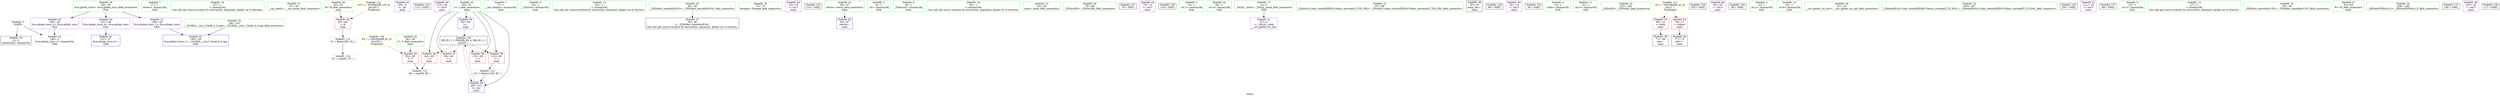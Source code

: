 digraph "SVFG" {
	label="SVFG";

	Node0x55892af66880 [shape=record,color=grey,label="{NodeID: 0\nNullPtr}"];
	Node0x55892af66880 -> Node0x55892af784e0[style=solid];
	Node0x55892af66880 -> Node0x55892af7ac40[style=solid];
	Node0x55892af752d0 [shape=record,color=green,label="{NodeID: 7\n17\<--1\nstdout\<--dummyObj\nGlob }"];
	Node0x55892af76fd0 [shape=record,color=green,label="{NodeID: 14\n67\<--1\n\<--dummyObj\nCan only get source location for instruction, argument, global var or function.}"];
	Node0x55892af776d0 [shape=record,color=green,label="{NodeID: 21\n41\<--42\n__cxa_atexit\<--__cxa_atexit_field_insensitive\n}"];
	Node0x55892af77d10 [shape=record,color=green,label="{NodeID: 28\n64\<--65\nB\<--B_field_insensitive\nmain\n}"];
	Node0x55892af77d10 -> Node0x55892af7a970[style=solid];
	Node0x55892af783e0 [shape=record,color=green,label="{NodeID: 35\n28\<--143\n_GLOBAL__sub_I_Vintik_0_0.cpp\<--_GLOBAL__sub_I_Vintik_0_0.cpp_field_insensitive\n}"];
	Node0x55892af783e0 -> Node0x55892af7ab40[style=solid];
	Node0x55892af78a20 [shape=record,color=purple,label="{NodeID: 42\n69\<--8\n\<--.str\nmain\n}"];
	Node0x55892af849d0 [shape=record,color=black,label="{NodeID: 132\n112 = PHI()\n}"];
	Node0x55892af79ff0 [shape=record,color=purple,label="{NodeID: 49\n115\<--24\n\<--.str.6\nmain\n}"];
	Node0x55892af7a630 [shape=record,color=red,label="{NodeID: 56\n84\<--60\n\<--t\nmain\n}"];
	Node0x55892af7a630 -> Node0x55892af7ddc0[style=solid];
	Node0x55892af7ac40 [shape=record,color=blue, style = dotted,label="{NodeID: 63\n149\<--3\nllvm.global_ctors_2\<--dummyVal\nGlob }"];
	Node0x55892af758b0 [shape=record,color=green,label="{NodeID: 1\n7\<--1\n__dso_handle\<--dummyObj\nGlob }"];
	Node0x55892af75360 [shape=record,color=green,label="{NodeID: 8\n18\<--1\n_ZSt3cin\<--dummyObj\nGlob }"];
	Node0x55892af770d0 [shape=record,color=green,label="{NodeID: 15\n82\<--1\n\<--dummyObj\nCan only get source location for instruction, argument, global var or function.}"];
	Node0x55892af777d0 [shape=record,color=green,label="{NodeID: 22\n40\<--46\n_ZNSt8ios_base4InitD1Ev\<--_ZNSt8ios_base4InitD1Ev_field_insensitive\n}"];
	Node0x55892af777d0 -> Node0x55892af785e0[style=solid];
	Node0x55892af7d980 [shape=record,color=grey,label="{NodeID: 112\n121 = Binary(120, 82, )\n}"];
	Node0x55892af7d980 -> Node0x55892af7aee0[style=solid];
	Node0x55892af77de0 [shape=record,color=green,label="{NodeID: 29\n72\<--73\nfreopen\<--freopen_field_insensitive\n}"];
	Node0x55892af816c0 [shape=record,color=yellow,style=double,label="{NodeID: 119\n6V_1 = ENCHI(MR_6V_0)\npts\{59 \}\nFun[main]}"];
	Node0x55892af816c0 -> Node0x55892af7a560[style=dashed];
	Node0x55892af784e0 [shape=record,color=black,label="{NodeID: 36\n2\<--3\ndummyVal\<--dummyVal\n}"];
	Node0x55892af78af0 [shape=record,color=purple,label="{NodeID: 43\n70\<--10\n\<--.str.1\nmain\n}"];
	Node0x55892af855f0 [shape=record,color=black,label="{NodeID: 133\n114 = PHI()\n}"];
	Node0x55892af7a0c0 [shape=record,color=purple,label="{NodeID: 50\n147\<--26\nllvm.global_ctors_0\<--llvm.global_ctors\nGlob }"];
	Node0x55892af7a0c0 -> Node0x55892af7aa40[style=solid];
	Node0x55892af7a700 [shape=record,color=red,label="{NodeID: 57\n99\<--60\n\<--t\nmain\n}"];
	Node0x55892af7ad40 [shape=record,color=blue,label="{NodeID: 64\n56\<--67\nretval\<--\nmain\n}"];
	Node0x55892af75940 [shape=record,color=green,label="{NodeID: 2\n8\<--1\n.str\<--dummyObj\nGlob }"];
	Node0x55892af75430 [shape=record,color=green,label="{NodeID: 9\n19\<--1\n_ZSt4cout\<--dummyObj\nGlob }"];
	Node0x55892af771d0 [shape=record,color=green,label="{NodeID: 16\n92\<--1\n\<--dummyObj\nCan only get source location for instruction, argument, global var or function.}"];
	Node0x55892af778d0 [shape=record,color=green,label="{NodeID: 23\n53\<--54\nmain\<--main_field_insensitive\n}"];
	Node0x55892af7dac0 [shape=record,color=grey,label="{NodeID: 113\n91 = Binary(90, 92, )\n}"];
	Node0x55892af7dac0 -> Node0x55892af7dc40[style=solid];
	Node0x55892af77ee0 [shape=record,color=green,label="{NodeID: 30\n79\<--80\n_ZNSirsERi\<--_ZNSirsERi_field_insensitive\n}"];
	Node0x55892af785e0 [shape=record,color=black,label="{NodeID: 37\n39\<--40\n\<--_ZNSt8ios_base4InitD1Ev\nCan only get source location for instruction, argument, global var or function.}"];
	Node0x55892adf5650 [shape=record,color=black,label="{NodeID: 127\n78 = PHI()\n}"];
	Node0x55892af78bc0 [shape=record,color=purple,label="{NodeID: 44\n75\<--13\n\<--.str.2\nmain\n}"];
	Node0x55892af856f0 [shape=record,color=black,label="{NodeID: 134\n116 = PHI()\n}"];
	Node0x55892af7a1c0 [shape=record,color=purple,label="{NodeID: 51\n148\<--26\nllvm.global_ctors_1\<--llvm.global_ctors\nGlob }"];
	Node0x55892af7a1c0 -> Node0x55892af7ab40[style=solid];
	Node0x55892af7a7d0 [shape=record,color=red,label="{NodeID: 58\n113\<--60\n\<--t\nmain\n}"];
	Node0x55892af7ae10 [shape=record,color=blue,label="{NodeID: 65\n60\<--82\nt\<--\nmain\n}"];
	Node0x55892af7ae10 -> Node0x55892af805c0[style=dashed];
	Node0x55892af759d0 [shape=record,color=green,label="{NodeID: 3\n10\<--1\n.str.1\<--dummyObj\nGlob }"];
	Node0x55892af76c90 [shape=record,color=green,label="{NodeID: 10\n20\<--1\n.str.4\<--dummyObj\nGlob }"];
	Node0x55892af772d0 [shape=record,color=green,label="{NodeID: 17\n4\<--6\n_ZStL8__ioinit\<--_ZStL8__ioinit_field_insensitive\nGlob }"];
	Node0x55892af772d0 -> Node0x55892af78950[style=solid];
	Node0x55892af779d0 [shape=record,color=green,label="{NodeID: 24\n56\<--57\nretval\<--retval_field_insensitive\nmain\n}"];
	Node0x55892af779d0 -> Node0x55892af7ad40[style=solid];
	Node0x55892af7dc40 [shape=record,color=grey,label="{NodeID: 114\n93 = cmp(91, 67, )\n}"];
	Node0x55892af77fe0 [shape=record,color=green,label="{NodeID: 31\n97\<--98\n_ZStlsISt11char_traitsIcEERSt13basic_ostreamIcT_ES5_PKc\<--_ZStlsISt11char_traitsIcEERSt13basic_ostreamIcT_ES5_PKc_field_insensitive\n}"];
	Node0x55892af81880 [shape=record,color=yellow,style=double,label="{NodeID: 121\n10V_1 = ENCHI(MR_10V_0)\npts\{65 \}\nFun[main]}"];
	Node0x55892af81880 -> Node0x55892af7a970[style=dashed];
	Node0x55892af786e0 [shape=record,color=black,label="{NodeID: 38\n55\<--67\nmain_ret\<--\nmain\n}"];
	Node0x55892af845a0 [shape=record,color=black,label="{NodeID: 128\n96 = PHI()\n}"];
	Node0x55892af78c90 [shape=record,color=purple,label="{NodeID: 45\n76\<--15\n\<--.str.3\nmain\n}"];
	Node0x55892af857f0 [shape=record,color=black,label="{NodeID: 135\n38 = PHI()\n}"];
	Node0x55892af7a2c0 [shape=record,color=purple,label="{NodeID: 52\n149\<--26\nllvm.global_ctors_2\<--llvm.global_ctors\nGlob }"];
	Node0x55892af7a2c0 -> Node0x55892af7ac40[style=solid];
	Node0x55892af7a8a0 [shape=record,color=red,label="{NodeID: 59\n120\<--60\n\<--t\nmain\n}"];
	Node0x55892af7a8a0 -> Node0x55892af7d980[style=solid];
	Node0x55892af7aee0 [shape=record,color=blue,label="{NodeID: 66\n60\<--121\nt\<--inc\nmain\n}"];
	Node0x55892af7aee0 -> Node0x55892af805c0[style=dashed];
	Node0x55892af66910 [shape=record,color=green,label="{NodeID: 4\n12\<--1\nstdin\<--dummyObj\nGlob }"];
	Node0x55892af76d60 [shape=record,color=green,label="{NodeID: 11\n22\<--1\n.str.5\<--dummyObj\nGlob }"];
	Node0x55892af773d0 [shape=record,color=green,label="{NodeID: 18\n26\<--30\nllvm.global_ctors\<--llvm.global_ctors_field_insensitive\nGlob }"];
	Node0x55892af773d0 -> Node0x55892af7a0c0[style=solid];
	Node0x55892af773d0 -> Node0x55892af7a1c0[style=solid];
	Node0x55892af773d0 -> Node0x55892af7a2c0[style=solid];
	Node0x55892af77aa0 [shape=record,color=green,label="{NodeID: 25\n58\<--59\nT\<--T_field_insensitive\nmain\n}"];
	Node0x55892af77aa0 -> Node0x55892af7a560[style=solid];
	Node0x55892af7ddc0 [shape=record,color=grey,label="{NodeID: 115\n86 = cmp(84, 85, )\n}"];
	Node0x55892af780e0 [shape=record,color=green,label="{NodeID: 32\n101\<--102\n_ZNSolsEi\<--_ZNSolsEi_field_insensitive\n}"];
	Node0x55892af787b0 [shape=record,color=black,label="{NodeID: 39\n71\<--68\ncall\<--\nmain\n}"];
	Node0x55892af84700 [shape=record,color=black,label="{NodeID: 129\n100 = PHI()\n}"];
	Node0x55892af78d60 [shape=record,color=purple,label="{NodeID: 46\n95\<--20\n\<--.str.4\nmain\n}"];
	Node0x55892af85e00 [shape=record,color=black,label="{NodeID: 136\n88 = PHI()\n}"];
	Node0x55892af7a3c0 [shape=record,color=red,label="{NodeID: 53\n68\<--12\n\<--stdin\nmain\n}"];
	Node0x55892af7a3c0 -> Node0x55892af787b0[style=solid];
	Node0x55892af7a970 [shape=record,color=red,label="{NodeID: 60\n90\<--64\n\<--B\nmain\n}"];
	Node0x55892af7a970 -> Node0x55892af7dac0[style=solid];
	Node0x55892af669a0 [shape=record,color=green,label="{NodeID: 5\n13\<--1\n.str.2\<--dummyObj\nGlob }"];
	Node0x55892af76e30 [shape=record,color=green,label="{NodeID: 12\n24\<--1\n.str.6\<--dummyObj\nGlob }"];
	Node0x55892af774d0 [shape=record,color=green,label="{NodeID: 19\n31\<--32\n__cxx_global_var_init\<--__cxx_global_var_init_field_insensitive\n}"];
	Node0x55892af77b70 [shape=record,color=green,label="{NodeID: 26\n60\<--61\nt\<--t_field_insensitive\nmain\n}"];
	Node0x55892af77b70 -> Node0x55892af7a630[style=solid];
	Node0x55892af77b70 -> Node0x55892af7a700[style=solid];
	Node0x55892af77b70 -> Node0x55892af7a7d0[style=solid];
	Node0x55892af77b70 -> Node0x55892af7a8a0[style=solid];
	Node0x55892af77b70 -> Node0x55892af7ae10[style=solid];
	Node0x55892af77b70 -> Node0x55892af7aee0[style=solid];
	Node0x55892af805c0 [shape=record,color=black,label="{NodeID: 116\nMR_8V_3 = PHI(MR_8V_4, MR_8V_2, )\npts\{61 \}\n}"];
	Node0x55892af805c0 -> Node0x55892af7a630[style=dashed];
	Node0x55892af805c0 -> Node0x55892af7a700[style=dashed];
	Node0x55892af805c0 -> Node0x55892af7a7d0[style=dashed];
	Node0x55892af805c0 -> Node0x55892af7a8a0[style=dashed];
	Node0x55892af805c0 -> Node0x55892af7aee0[style=dashed];
	Node0x55892af781e0 [shape=record,color=green,label="{NodeID: 33\n106\<--107\n_ZSt4endlIcSt11char_traitsIcEERSt13basic_ostreamIT_T0_ES6_\<--_ZSt4endlIcSt11char_traitsIcEERSt13basic_ostreamIT_T0_ES6__field_insensitive\n}"];
	Node0x55892af78880 [shape=record,color=black,label="{NodeID: 40\n77\<--74\ncall1\<--\nmain\n}"];
	Node0x55892af84800 [shape=record,color=black,label="{NodeID: 130\n104 = PHI()\n}"];
	Node0x55892af78e30 [shape=record,color=purple,label="{NodeID: 47\n111\<--20\n\<--.str.4\nmain\n}"];
	Node0x55892af85f60 [shape=record,color=black,label="{NodeID: 137\n89 = PHI()\n}"];
	Node0x55892af7a490 [shape=record,color=red,label="{NodeID: 54\n74\<--17\n\<--stdout\nmain\n}"];
	Node0x55892af7a490 -> Node0x55892af78880[style=solid];
	Node0x55892af7aa40 [shape=record,color=blue,label="{NodeID: 61\n147\<--27\nllvm.global_ctors_0\<--\nGlob }"];
	Node0x55892af66a30 [shape=record,color=green,label="{NodeID: 6\n15\<--1\n.str.3\<--dummyObj\nGlob }"];
	Node0x55892af76f00 [shape=record,color=green,label="{NodeID: 13\n27\<--1\n\<--dummyObj\nCan only get source location for instruction, argument, global var or function.}"];
	Node0x55892af775d0 [shape=record,color=green,label="{NodeID: 20\n35\<--36\n_ZNSt8ios_base4InitC1Ev\<--_ZNSt8ios_base4InitC1Ev_field_insensitive\n}"];
	Node0x55892af77c40 [shape=record,color=green,label="{NodeID: 27\n62\<--63\nW\<--W_field_insensitive\nmain\n}"];
	Node0x55892af80ac0 [shape=record,color=yellow,style=double,label="{NodeID: 117\n2V_1 = ENCHI(MR_2V_0)\npts\{1 \}\nFun[main]}"];
	Node0x55892af80ac0 -> Node0x55892af7a3c0[style=dashed];
	Node0x55892af80ac0 -> Node0x55892af7a490[style=dashed];
	Node0x55892af782e0 [shape=record,color=green,label="{NodeID: 34\n108\<--109\n_ZNSolsEPFRSoS_E\<--_ZNSolsEPFRSoS_E_field_insensitive\n}"];
	Node0x55892af78950 [shape=record,color=purple,label="{NodeID: 41\n37\<--4\n\<--_ZStL8__ioinit\n__cxx_global_var_init\n}"];
	Node0x55892af84900 [shape=record,color=black,label="{NodeID: 131\n105 = PHI()\n}"];
	Node0x55892af79f20 [shape=record,color=purple,label="{NodeID: 48\n103\<--22\n\<--.str.5\nmain\n}"];
	Node0x55892af86030 [shape=record,color=black,label="{NodeID: 138\n117 = PHI()\n}"];
	Node0x55892af7a560 [shape=record,color=red,label="{NodeID: 55\n85\<--58\n\<--T\nmain\n}"];
	Node0x55892af7a560 -> Node0x55892af7ddc0[style=solid];
	Node0x55892af7ab40 [shape=record,color=blue,label="{NodeID: 62\n148\<--28\nllvm.global_ctors_1\<--_GLOBAL__sub_I_Vintik_0_0.cpp\nGlob }"];
}
